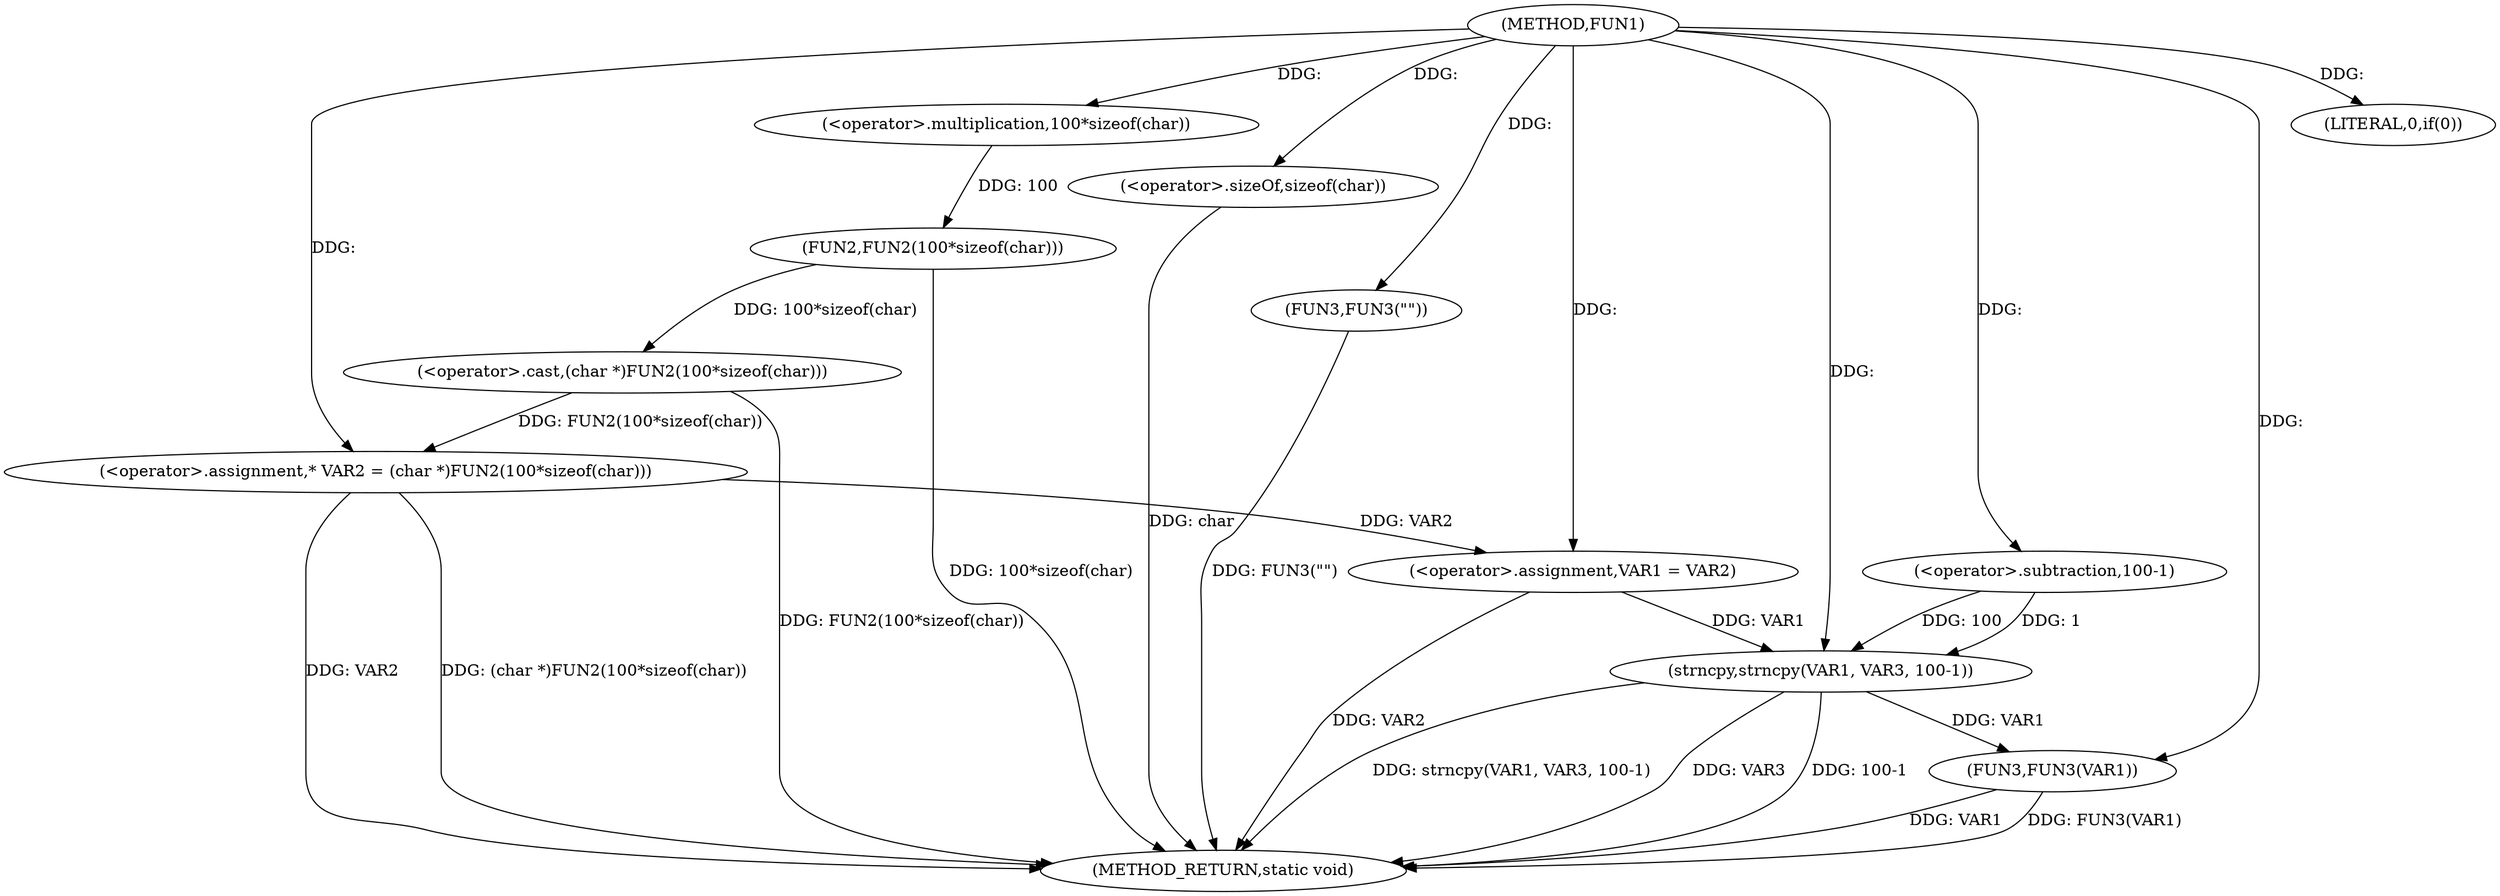 digraph FUN1 {  
"1000100" [label = "(METHOD,FUN1)" ]
"1000133" [label = "(METHOD_RETURN,static void)" ]
"1000104" [label = "(<operator>.assignment,* VAR2 = (char *)FUN2(100*sizeof(char)))" ]
"1000106" [label = "(<operator>.cast,(char *)FUN2(100*sizeof(char)))" ]
"1000108" [label = "(FUN2,FUN2(100*sizeof(char)))" ]
"1000109" [label = "(<operator>.multiplication,100*sizeof(char))" ]
"1000111" [label = "(<operator>.sizeOf,sizeof(char))" ]
"1000114" [label = "(LITERAL,0,if(0))" ]
"1000116" [label = "(FUN3,FUN3(\"\"))" ]
"1000120" [label = "(<operator>.assignment,VAR1 = VAR2)" ]
"1000125" [label = "(strncpy,strncpy(VAR1, VAR3, 100-1))" ]
"1000128" [label = "(<operator>.subtraction,100-1)" ]
"1000131" [label = "(FUN3,FUN3(VAR1))" ]
  "1000125" -> "1000133"  [ label = "DDG: strncpy(VAR1, VAR3, 100-1)"] 
  "1000106" -> "1000133"  [ label = "DDG: FUN2(100*sizeof(char))"] 
  "1000104" -> "1000133"  [ label = "DDG: VAR2"] 
  "1000131" -> "1000133"  [ label = "DDG: VAR1"] 
  "1000125" -> "1000133"  [ label = "DDG: VAR3"] 
  "1000111" -> "1000133"  [ label = "DDG: char"] 
  "1000120" -> "1000133"  [ label = "DDG: VAR2"] 
  "1000125" -> "1000133"  [ label = "DDG: 100-1"] 
  "1000131" -> "1000133"  [ label = "DDG: FUN3(VAR1)"] 
  "1000116" -> "1000133"  [ label = "DDG: FUN3(\"\")"] 
  "1000104" -> "1000133"  [ label = "DDG: (char *)FUN2(100*sizeof(char))"] 
  "1000108" -> "1000133"  [ label = "DDG: 100*sizeof(char)"] 
  "1000106" -> "1000104"  [ label = "DDG: FUN2(100*sizeof(char))"] 
  "1000100" -> "1000104"  [ label = "DDG: "] 
  "1000108" -> "1000106"  [ label = "DDG: 100*sizeof(char)"] 
  "1000109" -> "1000108"  [ label = "DDG: 100"] 
  "1000100" -> "1000109"  [ label = "DDG: "] 
  "1000100" -> "1000111"  [ label = "DDG: "] 
  "1000100" -> "1000114"  [ label = "DDG: "] 
  "1000100" -> "1000116"  [ label = "DDG: "] 
  "1000104" -> "1000120"  [ label = "DDG: VAR2"] 
  "1000100" -> "1000120"  [ label = "DDG: "] 
  "1000120" -> "1000125"  [ label = "DDG: VAR1"] 
  "1000100" -> "1000125"  [ label = "DDG: "] 
  "1000128" -> "1000125"  [ label = "DDG: 100"] 
  "1000128" -> "1000125"  [ label = "DDG: 1"] 
  "1000100" -> "1000128"  [ label = "DDG: "] 
  "1000125" -> "1000131"  [ label = "DDG: VAR1"] 
  "1000100" -> "1000131"  [ label = "DDG: "] 
}
